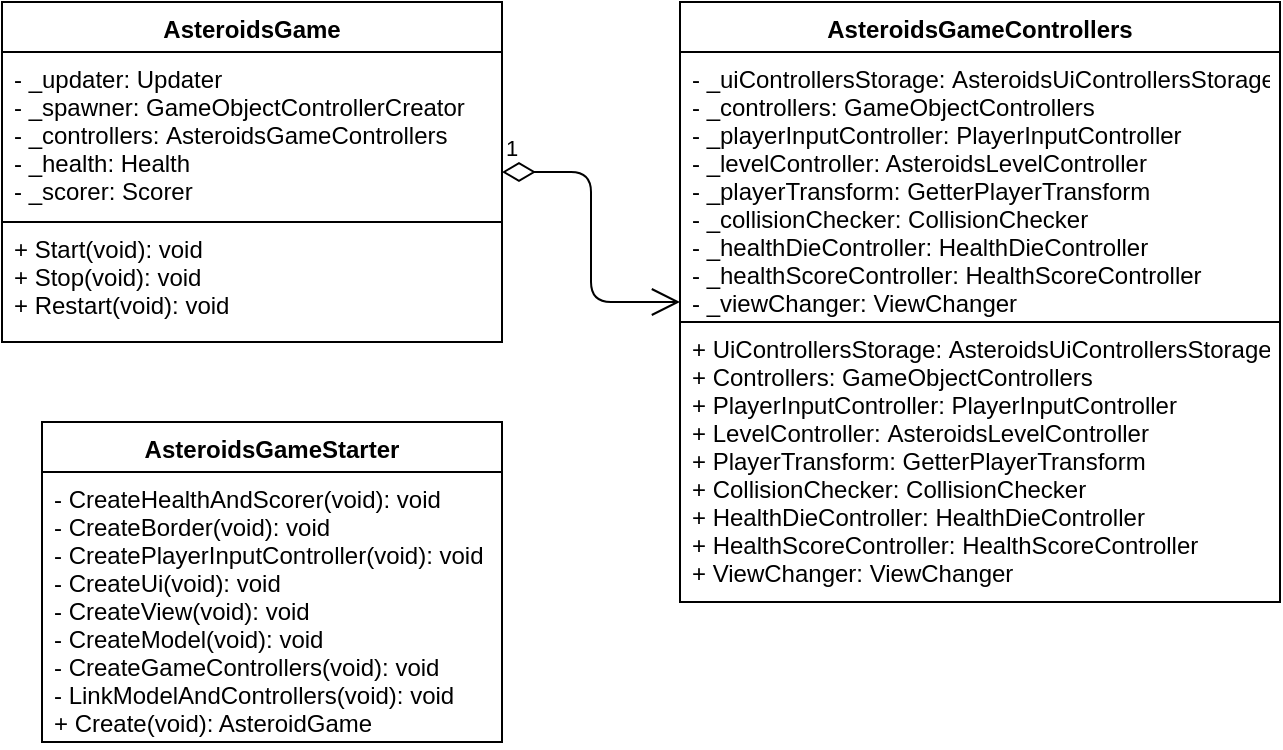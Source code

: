 <mxfile version="13.7.9" type="device"><diagram id="5yyePKArtzArQ-p-3I0S" name="Page-1"><mxGraphModel dx="724" dy="-3467" grid="1" gridSize="10" guides="1" tooltips="1" connect="1" arrows="1" fold="1" page="1" pageScale="1" pageWidth="827" pageHeight="1169" math="0" shadow="0"><root><mxCell id="0"/><mxCell id="1" parent="0"/><mxCell id="3eAiHbPUPUkBHUawZ_RG-1" value="AsteroidsGameStarter" style="swimlane;fontStyle=1;align=center;verticalAlign=top;childLayout=stackLayout;horizontal=1;startSize=25;horizontalStack=0;resizeParent=1;resizeParentMax=0;resizeLast=0;collapsible=1;marginBottom=0;spacing=2;" vertex="1" parent="1"><mxGeometry x="870" y="4900" width="230" height="160" as="geometry"><mxRectangle x="267.5" y="180" width="70" height="26" as="alternateBounds"/></mxGeometry></mxCell><mxCell id="3eAiHbPUPUkBHUawZ_RG-2" value="- CreateHealthAndScorer(void): void&#10;- CreateBorder(void): void&#10;- CreatePlayerInputController(void): void&#10;- CreateUi(void): void&#10;- CreateView(void): void&#10;- CreateModel(void): void&#10;- CreateGameControllers(void): void&#10;- LinkModelAndControllers(void): void&#10;+ Create(void): AsteroidGame" style="text;fillColor=none;align=left;verticalAlign=top;spacingLeft=4;spacingRight=4;overflow=hidden;rotatable=0;points=[[0,0.5],[1,0.5]];portConstraint=eastwest;strokeColor=#000000;" vertex="1" parent="3eAiHbPUPUkBHUawZ_RG-1"><mxGeometry y="25" width="230" height="135" as="geometry"/></mxCell><mxCell id="3eAiHbPUPUkBHUawZ_RG-6" value="AsteroidsGameControllers" style="swimlane;fontStyle=1;align=center;verticalAlign=top;childLayout=stackLayout;horizontal=1;startSize=25;horizontalStack=0;resizeParent=1;resizeParentMax=0;resizeLast=0;collapsible=1;marginBottom=0;spacing=2;" vertex="1" parent="1"><mxGeometry x="1189" y="4690" width="300" height="300" as="geometry"><mxRectangle x="267.5" y="180" width="70" height="26" as="alternateBounds"/></mxGeometry></mxCell><mxCell id="3eAiHbPUPUkBHUawZ_RG-7" value="- _uiControllersStorage: AsteroidsUiControllersStorage&#10;- _controllers: GameObjectControllers&#10;- _playerInputController: PlayerInputController&#10;- _levelController: AsteroidsLevelController&#10;- _playerTransform: GetterPlayerTransform&#10;- _collisionChecker: CollisionChecker&#10;- _healthDieController: HealthDieController&#10;- _healthScoreController: HealthScoreController&#10;- _viewChanger: ViewChanger&#10;" style="text;fillColor=none;align=left;verticalAlign=top;spacingLeft=4;spacingRight=4;overflow=hidden;rotatable=0;points=[[0,0.5],[1,0.5]];portConstraint=eastwest;strokeColor=#000000;" vertex="1" parent="3eAiHbPUPUkBHUawZ_RG-6"><mxGeometry y="25" width="300" height="135" as="geometry"/></mxCell><mxCell id="3eAiHbPUPUkBHUawZ_RG-8" value="+ UiControllersStorage: AsteroidsUiControllersStorage&#10;+ Controllers: GameObjectControllers&#10;+ PlayerInputController: PlayerInputController&#10;+ LevelController: AsteroidsLevelController&#10;+ PlayerTransform: GetterPlayerTransform&#10;+ CollisionChecker: CollisionChecker&#10;+ HealthDieController: HealthDieController&#10;+ HealthScoreController: HealthScoreController&#10;+ ViewChanger: ViewChanger" style="text;fillColor=none;align=left;verticalAlign=top;spacingLeft=4;spacingRight=4;overflow=hidden;rotatable=0;points=[[0,0.5],[1,0.5]];portConstraint=eastwest;strokeColor=#000000;" vertex="1" parent="3eAiHbPUPUkBHUawZ_RG-6"><mxGeometry y="160" width="300" height="140" as="geometry"/></mxCell><mxCell id="3eAiHbPUPUkBHUawZ_RG-3" value="AsteroidsGame" style="swimlane;fontStyle=1;align=center;verticalAlign=top;childLayout=stackLayout;horizontal=1;startSize=25;horizontalStack=0;resizeParent=1;resizeParentMax=0;resizeLast=0;collapsible=1;marginBottom=0;spacing=2;" vertex="1" parent="1"><mxGeometry x="850" y="4690" width="250" height="170" as="geometry"><mxRectangle x="267.5" y="180" width="70" height="26" as="alternateBounds"/></mxGeometry></mxCell><mxCell id="3eAiHbPUPUkBHUawZ_RG-4" value="- _updater: Updater&#10;- _spawner: GameObjectControllerCreator&#10;- _controllers: AsteroidsGameControllers&#10;- _health: Health&#10;- _scorer: Scorer&#10;" style="text;fillColor=none;align=left;verticalAlign=top;spacingLeft=4;spacingRight=4;overflow=hidden;rotatable=0;points=[[0,0.5],[1,0.5]];portConstraint=eastwest;strokeColor=#000000;" vertex="1" parent="3eAiHbPUPUkBHUawZ_RG-3"><mxGeometry y="25" width="250" height="85" as="geometry"/></mxCell><mxCell id="3eAiHbPUPUkBHUawZ_RG-5" value="+ Start(void): void&#10;+ Stop(void): void&#10;+ Restart(void): void" style="text;fillColor=none;align=left;verticalAlign=top;spacingLeft=4;spacingRight=4;overflow=hidden;rotatable=0;points=[[0,0.5],[1,0.5]];portConstraint=eastwest;strokeColor=#000000;" vertex="1" parent="3eAiHbPUPUkBHUawZ_RG-3"><mxGeometry y="110" width="250" height="60" as="geometry"/></mxCell><mxCell id="3eAiHbPUPUkBHUawZ_RG-9" value="1" style="endArrow=open;html=1;endSize=12;startArrow=diamondThin;startSize=14;startFill=0;edgeStyle=orthogonalEdgeStyle;align=left;verticalAlign=bottom;" edge="1" parent="1" source="3eAiHbPUPUkBHUawZ_RG-3" target="3eAiHbPUPUkBHUawZ_RG-6"><mxGeometry x="-1" y="3" relative="1" as="geometry"><mxPoint x="1089" y="4750" as="sourcePoint"/><mxPoint x="1249" y="4750" as="targetPoint"/></mxGeometry></mxCell></root></mxGraphModel></diagram></mxfile>